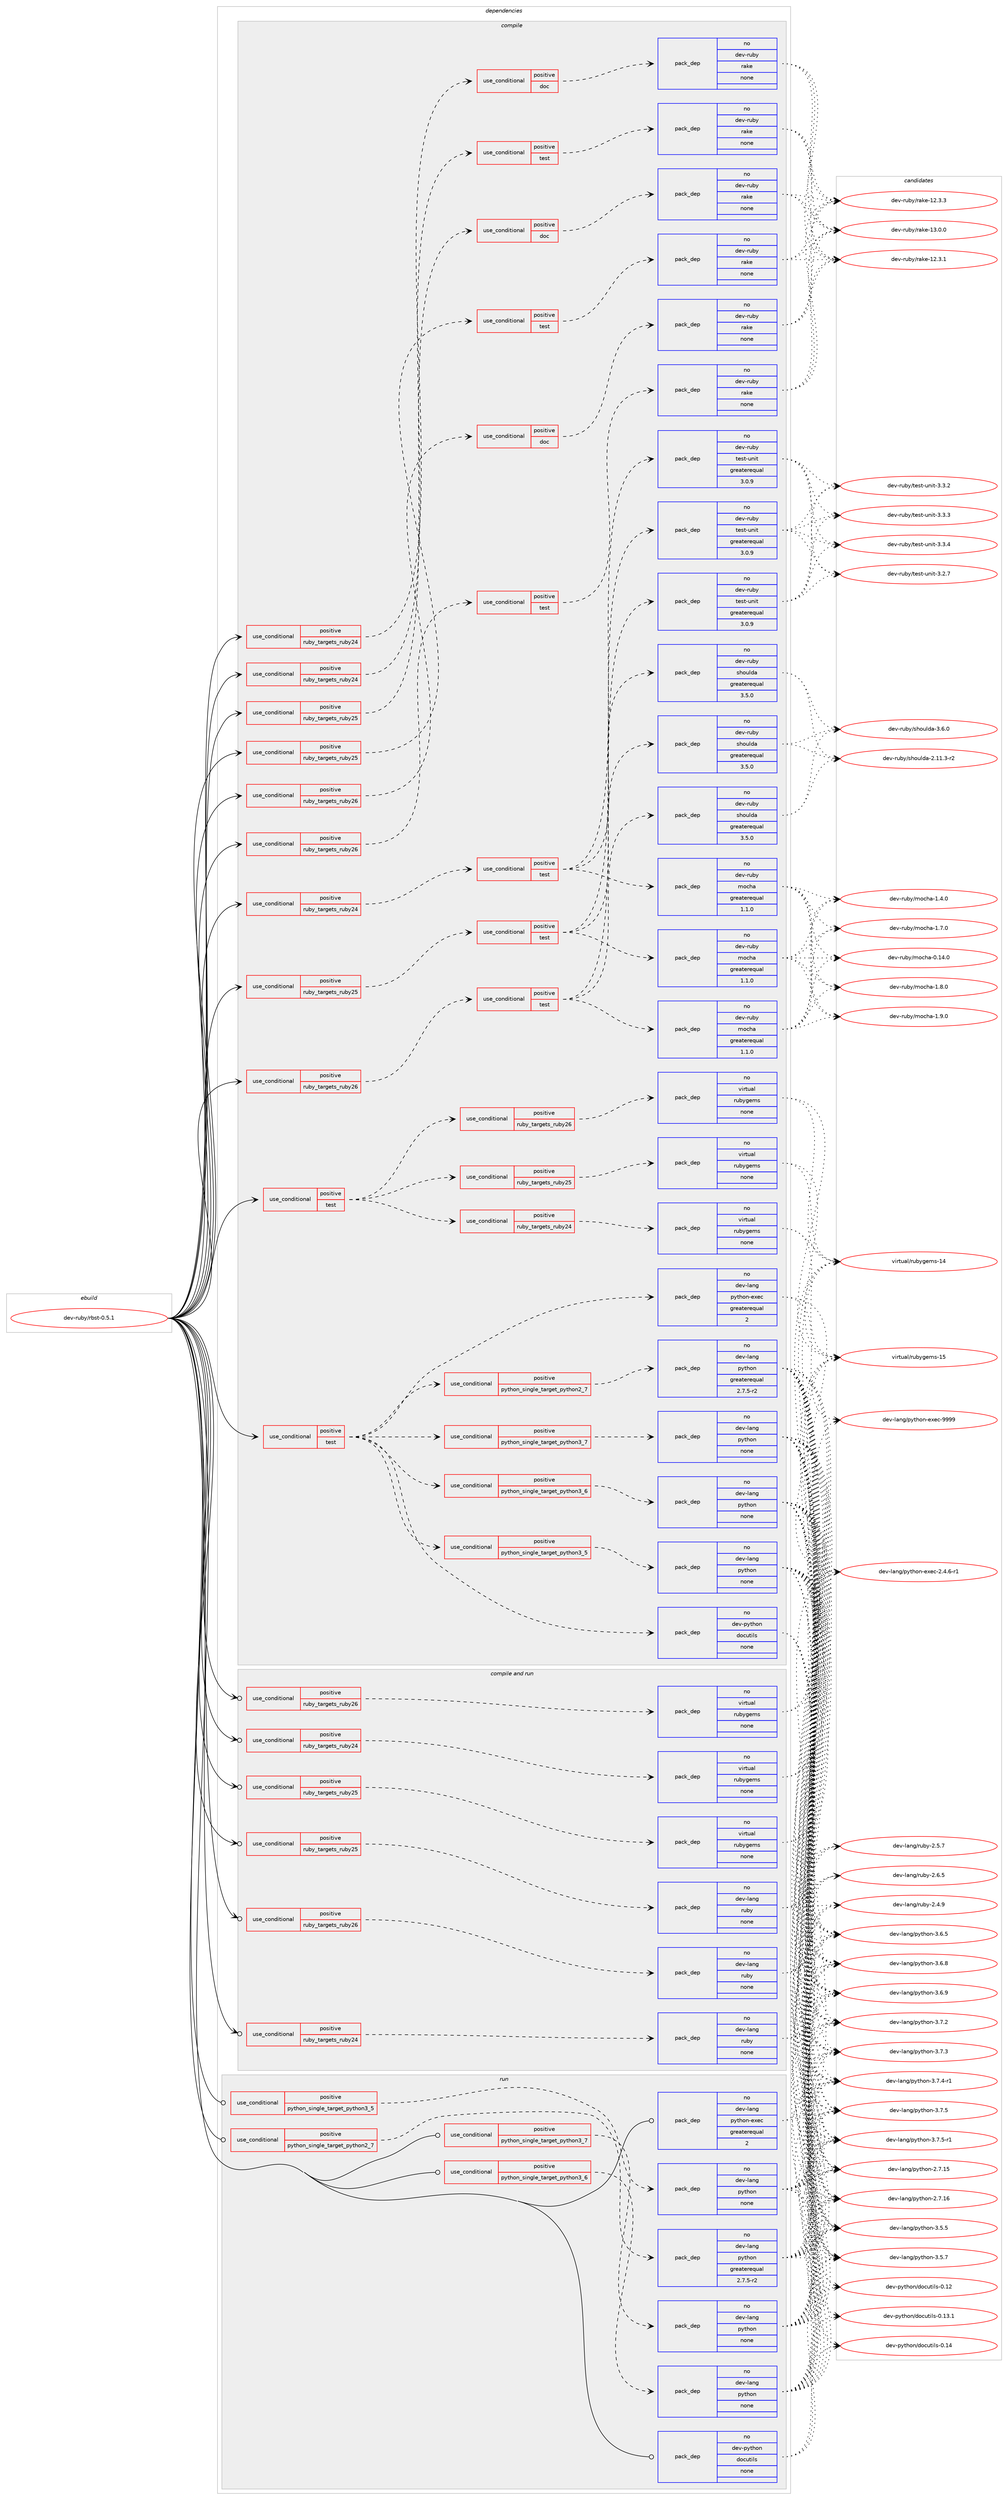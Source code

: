 digraph prolog {

# *************
# Graph options
# *************

newrank=true;
concentrate=true;
compound=true;
graph [rankdir=LR,fontname=Helvetica,fontsize=10,ranksep=1.5];#, ranksep=2.5, nodesep=0.2];
edge  [arrowhead=vee];
node  [fontname=Helvetica,fontsize=10];

# **********
# The ebuild
# **********

subgraph cluster_leftcol {
color=gray;
rank=same;
label=<<i>ebuild</i>>;
id [label="dev-ruby/rbst-0.5.1", color=red, width=4, href="../dev-ruby/rbst-0.5.1.svg"];
}

# ****************
# The dependencies
# ****************

subgraph cluster_midcol {
color=gray;
label=<<i>dependencies</i>>;
subgraph cluster_compile {
fillcolor="#eeeeee";
style=filled;
label=<<i>compile</i>>;
subgraph cond172301 {
dependency704478 [label=<<TABLE BORDER="0" CELLBORDER="1" CELLSPACING="0" CELLPADDING="4"><TR><TD ROWSPAN="3" CELLPADDING="10">use_conditional</TD></TR><TR><TD>positive</TD></TR><TR><TD>ruby_targets_ruby24</TD></TR></TABLE>>, shape=none, color=red];
subgraph cond172302 {
dependency704479 [label=<<TABLE BORDER="0" CELLBORDER="1" CELLSPACING="0" CELLPADDING="4"><TR><TD ROWSPAN="3" CELLPADDING="10">use_conditional</TD></TR><TR><TD>positive</TD></TR><TR><TD>doc</TD></TR></TABLE>>, shape=none, color=red];
subgraph pack520147 {
dependency704480 [label=<<TABLE BORDER="0" CELLBORDER="1" CELLSPACING="0" CELLPADDING="4" WIDTH="220"><TR><TD ROWSPAN="6" CELLPADDING="30">pack_dep</TD></TR><TR><TD WIDTH="110">no</TD></TR><TR><TD>dev-ruby</TD></TR><TR><TD>rake</TD></TR><TR><TD>none</TD></TR><TR><TD></TD></TR></TABLE>>, shape=none, color=blue];
}
dependency704479:e -> dependency704480:w [weight=20,style="dashed",arrowhead="vee"];
}
dependency704478:e -> dependency704479:w [weight=20,style="dashed",arrowhead="vee"];
}
id:e -> dependency704478:w [weight=20,style="solid",arrowhead="vee"];
subgraph cond172303 {
dependency704481 [label=<<TABLE BORDER="0" CELLBORDER="1" CELLSPACING="0" CELLPADDING="4"><TR><TD ROWSPAN="3" CELLPADDING="10">use_conditional</TD></TR><TR><TD>positive</TD></TR><TR><TD>ruby_targets_ruby24</TD></TR></TABLE>>, shape=none, color=red];
subgraph cond172304 {
dependency704482 [label=<<TABLE BORDER="0" CELLBORDER="1" CELLSPACING="0" CELLPADDING="4"><TR><TD ROWSPAN="3" CELLPADDING="10">use_conditional</TD></TR><TR><TD>positive</TD></TR><TR><TD>test</TD></TR></TABLE>>, shape=none, color=red];
subgraph pack520148 {
dependency704483 [label=<<TABLE BORDER="0" CELLBORDER="1" CELLSPACING="0" CELLPADDING="4" WIDTH="220"><TR><TD ROWSPAN="6" CELLPADDING="30">pack_dep</TD></TR><TR><TD WIDTH="110">no</TD></TR><TR><TD>dev-ruby</TD></TR><TR><TD>mocha</TD></TR><TR><TD>greaterequal</TD></TR><TR><TD>1.1.0</TD></TR></TABLE>>, shape=none, color=blue];
}
dependency704482:e -> dependency704483:w [weight=20,style="dashed",arrowhead="vee"];
subgraph pack520149 {
dependency704484 [label=<<TABLE BORDER="0" CELLBORDER="1" CELLSPACING="0" CELLPADDING="4" WIDTH="220"><TR><TD ROWSPAN="6" CELLPADDING="30">pack_dep</TD></TR><TR><TD WIDTH="110">no</TD></TR><TR><TD>dev-ruby</TD></TR><TR><TD>shoulda</TD></TR><TR><TD>greaterequal</TD></TR><TR><TD>3.5.0</TD></TR></TABLE>>, shape=none, color=blue];
}
dependency704482:e -> dependency704484:w [weight=20,style="dashed",arrowhead="vee"];
subgraph pack520150 {
dependency704485 [label=<<TABLE BORDER="0" CELLBORDER="1" CELLSPACING="0" CELLPADDING="4" WIDTH="220"><TR><TD ROWSPAN="6" CELLPADDING="30">pack_dep</TD></TR><TR><TD WIDTH="110">no</TD></TR><TR><TD>dev-ruby</TD></TR><TR><TD>test-unit</TD></TR><TR><TD>greaterequal</TD></TR><TR><TD>3.0.9</TD></TR></TABLE>>, shape=none, color=blue];
}
dependency704482:e -> dependency704485:w [weight=20,style="dashed",arrowhead="vee"];
}
dependency704481:e -> dependency704482:w [weight=20,style="dashed",arrowhead="vee"];
}
id:e -> dependency704481:w [weight=20,style="solid",arrowhead="vee"];
subgraph cond172305 {
dependency704486 [label=<<TABLE BORDER="0" CELLBORDER="1" CELLSPACING="0" CELLPADDING="4"><TR><TD ROWSPAN="3" CELLPADDING="10">use_conditional</TD></TR><TR><TD>positive</TD></TR><TR><TD>ruby_targets_ruby24</TD></TR></TABLE>>, shape=none, color=red];
subgraph cond172306 {
dependency704487 [label=<<TABLE BORDER="0" CELLBORDER="1" CELLSPACING="0" CELLPADDING="4"><TR><TD ROWSPAN="3" CELLPADDING="10">use_conditional</TD></TR><TR><TD>positive</TD></TR><TR><TD>test</TD></TR></TABLE>>, shape=none, color=red];
subgraph pack520151 {
dependency704488 [label=<<TABLE BORDER="0" CELLBORDER="1" CELLSPACING="0" CELLPADDING="4" WIDTH="220"><TR><TD ROWSPAN="6" CELLPADDING="30">pack_dep</TD></TR><TR><TD WIDTH="110">no</TD></TR><TR><TD>dev-ruby</TD></TR><TR><TD>rake</TD></TR><TR><TD>none</TD></TR><TR><TD></TD></TR></TABLE>>, shape=none, color=blue];
}
dependency704487:e -> dependency704488:w [weight=20,style="dashed",arrowhead="vee"];
}
dependency704486:e -> dependency704487:w [weight=20,style="dashed",arrowhead="vee"];
}
id:e -> dependency704486:w [weight=20,style="solid",arrowhead="vee"];
subgraph cond172307 {
dependency704489 [label=<<TABLE BORDER="0" CELLBORDER="1" CELLSPACING="0" CELLPADDING="4"><TR><TD ROWSPAN="3" CELLPADDING="10">use_conditional</TD></TR><TR><TD>positive</TD></TR><TR><TD>ruby_targets_ruby25</TD></TR></TABLE>>, shape=none, color=red];
subgraph cond172308 {
dependency704490 [label=<<TABLE BORDER="0" CELLBORDER="1" CELLSPACING="0" CELLPADDING="4"><TR><TD ROWSPAN="3" CELLPADDING="10">use_conditional</TD></TR><TR><TD>positive</TD></TR><TR><TD>doc</TD></TR></TABLE>>, shape=none, color=red];
subgraph pack520152 {
dependency704491 [label=<<TABLE BORDER="0" CELLBORDER="1" CELLSPACING="0" CELLPADDING="4" WIDTH="220"><TR><TD ROWSPAN="6" CELLPADDING="30">pack_dep</TD></TR><TR><TD WIDTH="110">no</TD></TR><TR><TD>dev-ruby</TD></TR><TR><TD>rake</TD></TR><TR><TD>none</TD></TR><TR><TD></TD></TR></TABLE>>, shape=none, color=blue];
}
dependency704490:e -> dependency704491:w [weight=20,style="dashed",arrowhead="vee"];
}
dependency704489:e -> dependency704490:w [weight=20,style="dashed",arrowhead="vee"];
}
id:e -> dependency704489:w [weight=20,style="solid",arrowhead="vee"];
subgraph cond172309 {
dependency704492 [label=<<TABLE BORDER="0" CELLBORDER="1" CELLSPACING="0" CELLPADDING="4"><TR><TD ROWSPAN="3" CELLPADDING="10">use_conditional</TD></TR><TR><TD>positive</TD></TR><TR><TD>ruby_targets_ruby25</TD></TR></TABLE>>, shape=none, color=red];
subgraph cond172310 {
dependency704493 [label=<<TABLE BORDER="0" CELLBORDER="1" CELLSPACING="0" CELLPADDING="4"><TR><TD ROWSPAN="3" CELLPADDING="10">use_conditional</TD></TR><TR><TD>positive</TD></TR><TR><TD>test</TD></TR></TABLE>>, shape=none, color=red];
subgraph pack520153 {
dependency704494 [label=<<TABLE BORDER="0" CELLBORDER="1" CELLSPACING="0" CELLPADDING="4" WIDTH="220"><TR><TD ROWSPAN="6" CELLPADDING="30">pack_dep</TD></TR><TR><TD WIDTH="110">no</TD></TR><TR><TD>dev-ruby</TD></TR><TR><TD>mocha</TD></TR><TR><TD>greaterequal</TD></TR><TR><TD>1.1.0</TD></TR></TABLE>>, shape=none, color=blue];
}
dependency704493:e -> dependency704494:w [weight=20,style="dashed",arrowhead="vee"];
subgraph pack520154 {
dependency704495 [label=<<TABLE BORDER="0" CELLBORDER="1" CELLSPACING="0" CELLPADDING="4" WIDTH="220"><TR><TD ROWSPAN="6" CELLPADDING="30">pack_dep</TD></TR><TR><TD WIDTH="110">no</TD></TR><TR><TD>dev-ruby</TD></TR><TR><TD>shoulda</TD></TR><TR><TD>greaterequal</TD></TR><TR><TD>3.5.0</TD></TR></TABLE>>, shape=none, color=blue];
}
dependency704493:e -> dependency704495:w [weight=20,style="dashed",arrowhead="vee"];
subgraph pack520155 {
dependency704496 [label=<<TABLE BORDER="0" CELLBORDER="1" CELLSPACING="0" CELLPADDING="4" WIDTH="220"><TR><TD ROWSPAN="6" CELLPADDING="30">pack_dep</TD></TR><TR><TD WIDTH="110">no</TD></TR><TR><TD>dev-ruby</TD></TR><TR><TD>test-unit</TD></TR><TR><TD>greaterequal</TD></TR><TR><TD>3.0.9</TD></TR></TABLE>>, shape=none, color=blue];
}
dependency704493:e -> dependency704496:w [weight=20,style="dashed",arrowhead="vee"];
}
dependency704492:e -> dependency704493:w [weight=20,style="dashed",arrowhead="vee"];
}
id:e -> dependency704492:w [weight=20,style="solid",arrowhead="vee"];
subgraph cond172311 {
dependency704497 [label=<<TABLE BORDER="0" CELLBORDER="1" CELLSPACING="0" CELLPADDING="4"><TR><TD ROWSPAN="3" CELLPADDING="10">use_conditional</TD></TR><TR><TD>positive</TD></TR><TR><TD>ruby_targets_ruby25</TD></TR></TABLE>>, shape=none, color=red];
subgraph cond172312 {
dependency704498 [label=<<TABLE BORDER="0" CELLBORDER="1" CELLSPACING="0" CELLPADDING="4"><TR><TD ROWSPAN="3" CELLPADDING="10">use_conditional</TD></TR><TR><TD>positive</TD></TR><TR><TD>test</TD></TR></TABLE>>, shape=none, color=red];
subgraph pack520156 {
dependency704499 [label=<<TABLE BORDER="0" CELLBORDER="1" CELLSPACING="0" CELLPADDING="4" WIDTH="220"><TR><TD ROWSPAN="6" CELLPADDING="30">pack_dep</TD></TR><TR><TD WIDTH="110">no</TD></TR><TR><TD>dev-ruby</TD></TR><TR><TD>rake</TD></TR><TR><TD>none</TD></TR><TR><TD></TD></TR></TABLE>>, shape=none, color=blue];
}
dependency704498:e -> dependency704499:w [weight=20,style="dashed",arrowhead="vee"];
}
dependency704497:e -> dependency704498:w [weight=20,style="dashed",arrowhead="vee"];
}
id:e -> dependency704497:w [weight=20,style="solid",arrowhead="vee"];
subgraph cond172313 {
dependency704500 [label=<<TABLE BORDER="0" CELLBORDER="1" CELLSPACING="0" CELLPADDING="4"><TR><TD ROWSPAN="3" CELLPADDING="10">use_conditional</TD></TR><TR><TD>positive</TD></TR><TR><TD>ruby_targets_ruby26</TD></TR></TABLE>>, shape=none, color=red];
subgraph cond172314 {
dependency704501 [label=<<TABLE BORDER="0" CELLBORDER="1" CELLSPACING="0" CELLPADDING="4"><TR><TD ROWSPAN="3" CELLPADDING="10">use_conditional</TD></TR><TR><TD>positive</TD></TR><TR><TD>doc</TD></TR></TABLE>>, shape=none, color=red];
subgraph pack520157 {
dependency704502 [label=<<TABLE BORDER="0" CELLBORDER="1" CELLSPACING="0" CELLPADDING="4" WIDTH="220"><TR><TD ROWSPAN="6" CELLPADDING="30">pack_dep</TD></TR><TR><TD WIDTH="110">no</TD></TR><TR><TD>dev-ruby</TD></TR><TR><TD>rake</TD></TR><TR><TD>none</TD></TR><TR><TD></TD></TR></TABLE>>, shape=none, color=blue];
}
dependency704501:e -> dependency704502:w [weight=20,style="dashed",arrowhead="vee"];
}
dependency704500:e -> dependency704501:w [weight=20,style="dashed",arrowhead="vee"];
}
id:e -> dependency704500:w [weight=20,style="solid",arrowhead="vee"];
subgraph cond172315 {
dependency704503 [label=<<TABLE BORDER="0" CELLBORDER="1" CELLSPACING="0" CELLPADDING="4"><TR><TD ROWSPAN="3" CELLPADDING="10">use_conditional</TD></TR><TR><TD>positive</TD></TR><TR><TD>ruby_targets_ruby26</TD></TR></TABLE>>, shape=none, color=red];
subgraph cond172316 {
dependency704504 [label=<<TABLE BORDER="0" CELLBORDER="1" CELLSPACING="0" CELLPADDING="4"><TR><TD ROWSPAN="3" CELLPADDING="10">use_conditional</TD></TR><TR><TD>positive</TD></TR><TR><TD>test</TD></TR></TABLE>>, shape=none, color=red];
subgraph pack520158 {
dependency704505 [label=<<TABLE BORDER="0" CELLBORDER="1" CELLSPACING="0" CELLPADDING="4" WIDTH="220"><TR><TD ROWSPAN="6" CELLPADDING="30">pack_dep</TD></TR><TR><TD WIDTH="110">no</TD></TR><TR><TD>dev-ruby</TD></TR><TR><TD>mocha</TD></TR><TR><TD>greaterequal</TD></TR><TR><TD>1.1.0</TD></TR></TABLE>>, shape=none, color=blue];
}
dependency704504:e -> dependency704505:w [weight=20,style="dashed",arrowhead="vee"];
subgraph pack520159 {
dependency704506 [label=<<TABLE BORDER="0" CELLBORDER="1" CELLSPACING="0" CELLPADDING="4" WIDTH="220"><TR><TD ROWSPAN="6" CELLPADDING="30">pack_dep</TD></TR><TR><TD WIDTH="110">no</TD></TR><TR><TD>dev-ruby</TD></TR><TR><TD>shoulda</TD></TR><TR><TD>greaterequal</TD></TR><TR><TD>3.5.0</TD></TR></TABLE>>, shape=none, color=blue];
}
dependency704504:e -> dependency704506:w [weight=20,style="dashed",arrowhead="vee"];
subgraph pack520160 {
dependency704507 [label=<<TABLE BORDER="0" CELLBORDER="1" CELLSPACING="0" CELLPADDING="4" WIDTH="220"><TR><TD ROWSPAN="6" CELLPADDING="30">pack_dep</TD></TR><TR><TD WIDTH="110">no</TD></TR><TR><TD>dev-ruby</TD></TR><TR><TD>test-unit</TD></TR><TR><TD>greaterequal</TD></TR><TR><TD>3.0.9</TD></TR></TABLE>>, shape=none, color=blue];
}
dependency704504:e -> dependency704507:w [weight=20,style="dashed",arrowhead="vee"];
}
dependency704503:e -> dependency704504:w [weight=20,style="dashed",arrowhead="vee"];
}
id:e -> dependency704503:w [weight=20,style="solid",arrowhead="vee"];
subgraph cond172317 {
dependency704508 [label=<<TABLE BORDER="0" CELLBORDER="1" CELLSPACING="0" CELLPADDING="4"><TR><TD ROWSPAN="3" CELLPADDING="10">use_conditional</TD></TR><TR><TD>positive</TD></TR><TR><TD>ruby_targets_ruby26</TD></TR></TABLE>>, shape=none, color=red];
subgraph cond172318 {
dependency704509 [label=<<TABLE BORDER="0" CELLBORDER="1" CELLSPACING="0" CELLPADDING="4"><TR><TD ROWSPAN="3" CELLPADDING="10">use_conditional</TD></TR><TR><TD>positive</TD></TR><TR><TD>test</TD></TR></TABLE>>, shape=none, color=red];
subgraph pack520161 {
dependency704510 [label=<<TABLE BORDER="0" CELLBORDER="1" CELLSPACING="0" CELLPADDING="4" WIDTH="220"><TR><TD ROWSPAN="6" CELLPADDING="30">pack_dep</TD></TR><TR><TD WIDTH="110">no</TD></TR><TR><TD>dev-ruby</TD></TR><TR><TD>rake</TD></TR><TR><TD>none</TD></TR><TR><TD></TD></TR></TABLE>>, shape=none, color=blue];
}
dependency704509:e -> dependency704510:w [weight=20,style="dashed",arrowhead="vee"];
}
dependency704508:e -> dependency704509:w [weight=20,style="dashed",arrowhead="vee"];
}
id:e -> dependency704508:w [weight=20,style="solid",arrowhead="vee"];
subgraph cond172319 {
dependency704511 [label=<<TABLE BORDER="0" CELLBORDER="1" CELLSPACING="0" CELLPADDING="4"><TR><TD ROWSPAN="3" CELLPADDING="10">use_conditional</TD></TR><TR><TD>positive</TD></TR><TR><TD>test</TD></TR></TABLE>>, shape=none, color=red];
subgraph cond172320 {
dependency704512 [label=<<TABLE BORDER="0" CELLBORDER="1" CELLSPACING="0" CELLPADDING="4"><TR><TD ROWSPAN="3" CELLPADDING="10">use_conditional</TD></TR><TR><TD>positive</TD></TR><TR><TD>ruby_targets_ruby24</TD></TR></TABLE>>, shape=none, color=red];
subgraph pack520162 {
dependency704513 [label=<<TABLE BORDER="0" CELLBORDER="1" CELLSPACING="0" CELLPADDING="4" WIDTH="220"><TR><TD ROWSPAN="6" CELLPADDING="30">pack_dep</TD></TR><TR><TD WIDTH="110">no</TD></TR><TR><TD>virtual</TD></TR><TR><TD>rubygems</TD></TR><TR><TD>none</TD></TR><TR><TD></TD></TR></TABLE>>, shape=none, color=blue];
}
dependency704512:e -> dependency704513:w [weight=20,style="dashed",arrowhead="vee"];
}
dependency704511:e -> dependency704512:w [weight=20,style="dashed",arrowhead="vee"];
subgraph cond172321 {
dependency704514 [label=<<TABLE BORDER="0" CELLBORDER="1" CELLSPACING="0" CELLPADDING="4"><TR><TD ROWSPAN="3" CELLPADDING="10">use_conditional</TD></TR><TR><TD>positive</TD></TR><TR><TD>ruby_targets_ruby25</TD></TR></TABLE>>, shape=none, color=red];
subgraph pack520163 {
dependency704515 [label=<<TABLE BORDER="0" CELLBORDER="1" CELLSPACING="0" CELLPADDING="4" WIDTH="220"><TR><TD ROWSPAN="6" CELLPADDING="30">pack_dep</TD></TR><TR><TD WIDTH="110">no</TD></TR><TR><TD>virtual</TD></TR><TR><TD>rubygems</TD></TR><TR><TD>none</TD></TR><TR><TD></TD></TR></TABLE>>, shape=none, color=blue];
}
dependency704514:e -> dependency704515:w [weight=20,style="dashed",arrowhead="vee"];
}
dependency704511:e -> dependency704514:w [weight=20,style="dashed",arrowhead="vee"];
subgraph cond172322 {
dependency704516 [label=<<TABLE BORDER="0" CELLBORDER="1" CELLSPACING="0" CELLPADDING="4"><TR><TD ROWSPAN="3" CELLPADDING="10">use_conditional</TD></TR><TR><TD>positive</TD></TR><TR><TD>ruby_targets_ruby26</TD></TR></TABLE>>, shape=none, color=red];
subgraph pack520164 {
dependency704517 [label=<<TABLE BORDER="0" CELLBORDER="1" CELLSPACING="0" CELLPADDING="4" WIDTH="220"><TR><TD ROWSPAN="6" CELLPADDING="30">pack_dep</TD></TR><TR><TD WIDTH="110">no</TD></TR><TR><TD>virtual</TD></TR><TR><TD>rubygems</TD></TR><TR><TD>none</TD></TR><TR><TD></TD></TR></TABLE>>, shape=none, color=blue];
}
dependency704516:e -> dependency704517:w [weight=20,style="dashed",arrowhead="vee"];
}
dependency704511:e -> dependency704516:w [weight=20,style="dashed",arrowhead="vee"];
}
id:e -> dependency704511:w [weight=20,style="solid",arrowhead="vee"];
subgraph cond172323 {
dependency704518 [label=<<TABLE BORDER="0" CELLBORDER="1" CELLSPACING="0" CELLPADDING="4"><TR><TD ROWSPAN="3" CELLPADDING="10">use_conditional</TD></TR><TR><TD>positive</TD></TR><TR><TD>test</TD></TR></TABLE>>, shape=none, color=red];
subgraph pack520165 {
dependency704519 [label=<<TABLE BORDER="0" CELLBORDER="1" CELLSPACING="0" CELLPADDING="4" WIDTH="220"><TR><TD ROWSPAN="6" CELLPADDING="30">pack_dep</TD></TR><TR><TD WIDTH="110">no</TD></TR><TR><TD>dev-python</TD></TR><TR><TD>docutils</TD></TR><TR><TD>none</TD></TR><TR><TD></TD></TR></TABLE>>, shape=none, color=blue];
}
dependency704518:e -> dependency704519:w [weight=20,style="dashed",arrowhead="vee"];
subgraph cond172324 {
dependency704520 [label=<<TABLE BORDER="0" CELLBORDER="1" CELLSPACING="0" CELLPADDING="4"><TR><TD ROWSPAN="3" CELLPADDING="10">use_conditional</TD></TR><TR><TD>positive</TD></TR><TR><TD>python_single_target_python2_7</TD></TR></TABLE>>, shape=none, color=red];
subgraph pack520166 {
dependency704521 [label=<<TABLE BORDER="0" CELLBORDER="1" CELLSPACING="0" CELLPADDING="4" WIDTH="220"><TR><TD ROWSPAN="6" CELLPADDING="30">pack_dep</TD></TR><TR><TD WIDTH="110">no</TD></TR><TR><TD>dev-lang</TD></TR><TR><TD>python</TD></TR><TR><TD>greaterequal</TD></TR><TR><TD>2.7.5-r2</TD></TR></TABLE>>, shape=none, color=blue];
}
dependency704520:e -> dependency704521:w [weight=20,style="dashed",arrowhead="vee"];
}
dependency704518:e -> dependency704520:w [weight=20,style="dashed",arrowhead="vee"];
subgraph cond172325 {
dependency704522 [label=<<TABLE BORDER="0" CELLBORDER="1" CELLSPACING="0" CELLPADDING="4"><TR><TD ROWSPAN="3" CELLPADDING="10">use_conditional</TD></TR><TR><TD>positive</TD></TR><TR><TD>python_single_target_python3_5</TD></TR></TABLE>>, shape=none, color=red];
subgraph pack520167 {
dependency704523 [label=<<TABLE BORDER="0" CELLBORDER="1" CELLSPACING="0" CELLPADDING="4" WIDTH="220"><TR><TD ROWSPAN="6" CELLPADDING="30">pack_dep</TD></TR><TR><TD WIDTH="110">no</TD></TR><TR><TD>dev-lang</TD></TR><TR><TD>python</TD></TR><TR><TD>none</TD></TR><TR><TD></TD></TR></TABLE>>, shape=none, color=blue];
}
dependency704522:e -> dependency704523:w [weight=20,style="dashed",arrowhead="vee"];
}
dependency704518:e -> dependency704522:w [weight=20,style="dashed",arrowhead="vee"];
subgraph cond172326 {
dependency704524 [label=<<TABLE BORDER="0" CELLBORDER="1" CELLSPACING="0" CELLPADDING="4"><TR><TD ROWSPAN="3" CELLPADDING="10">use_conditional</TD></TR><TR><TD>positive</TD></TR><TR><TD>python_single_target_python3_6</TD></TR></TABLE>>, shape=none, color=red];
subgraph pack520168 {
dependency704525 [label=<<TABLE BORDER="0" CELLBORDER="1" CELLSPACING="0" CELLPADDING="4" WIDTH="220"><TR><TD ROWSPAN="6" CELLPADDING="30">pack_dep</TD></TR><TR><TD WIDTH="110">no</TD></TR><TR><TD>dev-lang</TD></TR><TR><TD>python</TD></TR><TR><TD>none</TD></TR><TR><TD></TD></TR></TABLE>>, shape=none, color=blue];
}
dependency704524:e -> dependency704525:w [weight=20,style="dashed",arrowhead="vee"];
}
dependency704518:e -> dependency704524:w [weight=20,style="dashed",arrowhead="vee"];
subgraph cond172327 {
dependency704526 [label=<<TABLE BORDER="0" CELLBORDER="1" CELLSPACING="0" CELLPADDING="4"><TR><TD ROWSPAN="3" CELLPADDING="10">use_conditional</TD></TR><TR><TD>positive</TD></TR><TR><TD>python_single_target_python3_7</TD></TR></TABLE>>, shape=none, color=red];
subgraph pack520169 {
dependency704527 [label=<<TABLE BORDER="0" CELLBORDER="1" CELLSPACING="0" CELLPADDING="4" WIDTH="220"><TR><TD ROWSPAN="6" CELLPADDING="30">pack_dep</TD></TR><TR><TD WIDTH="110">no</TD></TR><TR><TD>dev-lang</TD></TR><TR><TD>python</TD></TR><TR><TD>none</TD></TR><TR><TD></TD></TR></TABLE>>, shape=none, color=blue];
}
dependency704526:e -> dependency704527:w [weight=20,style="dashed",arrowhead="vee"];
}
dependency704518:e -> dependency704526:w [weight=20,style="dashed",arrowhead="vee"];
subgraph pack520170 {
dependency704528 [label=<<TABLE BORDER="0" CELLBORDER="1" CELLSPACING="0" CELLPADDING="4" WIDTH="220"><TR><TD ROWSPAN="6" CELLPADDING="30">pack_dep</TD></TR><TR><TD WIDTH="110">no</TD></TR><TR><TD>dev-lang</TD></TR><TR><TD>python-exec</TD></TR><TR><TD>greaterequal</TD></TR><TR><TD>2</TD></TR></TABLE>>, shape=none, color=blue];
}
dependency704518:e -> dependency704528:w [weight=20,style="dashed",arrowhead="vee"];
}
id:e -> dependency704518:w [weight=20,style="solid",arrowhead="vee"];
}
subgraph cluster_compileandrun {
fillcolor="#eeeeee";
style=filled;
label=<<i>compile and run</i>>;
subgraph cond172328 {
dependency704529 [label=<<TABLE BORDER="0" CELLBORDER="1" CELLSPACING="0" CELLPADDING="4"><TR><TD ROWSPAN="3" CELLPADDING="10">use_conditional</TD></TR><TR><TD>positive</TD></TR><TR><TD>ruby_targets_ruby24</TD></TR></TABLE>>, shape=none, color=red];
subgraph pack520171 {
dependency704530 [label=<<TABLE BORDER="0" CELLBORDER="1" CELLSPACING="0" CELLPADDING="4" WIDTH="220"><TR><TD ROWSPAN="6" CELLPADDING="30">pack_dep</TD></TR><TR><TD WIDTH="110">no</TD></TR><TR><TD>dev-lang</TD></TR><TR><TD>ruby</TD></TR><TR><TD>none</TD></TR><TR><TD></TD></TR></TABLE>>, shape=none, color=blue];
}
dependency704529:e -> dependency704530:w [weight=20,style="dashed",arrowhead="vee"];
}
id:e -> dependency704529:w [weight=20,style="solid",arrowhead="odotvee"];
subgraph cond172329 {
dependency704531 [label=<<TABLE BORDER="0" CELLBORDER="1" CELLSPACING="0" CELLPADDING="4"><TR><TD ROWSPAN="3" CELLPADDING="10">use_conditional</TD></TR><TR><TD>positive</TD></TR><TR><TD>ruby_targets_ruby24</TD></TR></TABLE>>, shape=none, color=red];
subgraph pack520172 {
dependency704532 [label=<<TABLE BORDER="0" CELLBORDER="1" CELLSPACING="0" CELLPADDING="4" WIDTH="220"><TR><TD ROWSPAN="6" CELLPADDING="30">pack_dep</TD></TR><TR><TD WIDTH="110">no</TD></TR><TR><TD>virtual</TD></TR><TR><TD>rubygems</TD></TR><TR><TD>none</TD></TR><TR><TD></TD></TR></TABLE>>, shape=none, color=blue];
}
dependency704531:e -> dependency704532:w [weight=20,style="dashed",arrowhead="vee"];
}
id:e -> dependency704531:w [weight=20,style="solid",arrowhead="odotvee"];
subgraph cond172330 {
dependency704533 [label=<<TABLE BORDER="0" CELLBORDER="1" CELLSPACING="0" CELLPADDING="4"><TR><TD ROWSPAN="3" CELLPADDING="10">use_conditional</TD></TR><TR><TD>positive</TD></TR><TR><TD>ruby_targets_ruby25</TD></TR></TABLE>>, shape=none, color=red];
subgraph pack520173 {
dependency704534 [label=<<TABLE BORDER="0" CELLBORDER="1" CELLSPACING="0" CELLPADDING="4" WIDTH="220"><TR><TD ROWSPAN="6" CELLPADDING="30">pack_dep</TD></TR><TR><TD WIDTH="110">no</TD></TR><TR><TD>dev-lang</TD></TR><TR><TD>ruby</TD></TR><TR><TD>none</TD></TR><TR><TD></TD></TR></TABLE>>, shape=none, color=blue];
}
dependency704533:e -> dependency704534:w [weight=20,style="dashed",arrowhead="vee"];
}
id:e -> dependency704533:w [weight=20,style="solid",arrowhead="odotvee"];
subgraph cond172331 {
dependency704535 [label=<<TABLE BORDER="0" CELLBORDER="1" CELLSPACING="0" CELLPADDING="4"><TR><TD ROWSPAN="3" CELLPADDING="10">use_conditional</TD></TR><TR><TD>positive</TD></TR><TR><TD>ruby_targets_ruby25</TD></TR></TABLE>>, shape=none, color=red];
subgraph pack520174 {
dependency704536 [label=<<TABLE BORDER="0" CELLBORDER="1" CELLSPACING="0" CELLPADDING="4" WIDTH="220"><TR><TD ROWSPAN="6" CELLPADDING="30">pack_dep</TD></TR><TR><TD WIDTH="110">no</TD></TR><TR><TD>virtual</TD></TR><TR><TD>rubygems</TD></TR><TR><TD>none</TD></TR><TR><TD></TD></TR></TABLE>>, shape=none, color=blue];
}
dependency704535:e -> dependency704536:w [weight=20,style="dashed",arrowhead="vee"];
}
id:e -> dependency704535:w [weight=20,style="solid",arrowhead="odotvee"];
subgraph cond172332 {
dependency704537 [label=<<TABLE BORDER="0" CELLBORDER="1" CELLSPACING="0" CELLPADDING="4"><TR><TD ROWSPAN="3" CELLPADDING="10">use_conditional</TD></TR><TR><TD>positive</TD></TR><TR><TD>ruby_targets_ruby26</TD></TR></TABLE>>, shape=none, color=red];
subgraph pack520175 {
dependency704538 [label=<<TABLE BORDER="0" CELLBORDER="1" CELLSPACING="0" CELLPADDING="4" WIDTH="220"><TR><TD ROWSPAN="6" CELLPADDING="30">pack_dep</TD></TR><TR><TD WIDTH="110">no</TD></TR><TR><TD>dev-lang</TD></TR><TR><TD>ruby</TD></TR><TR><TD>none</TD></TR><TR><TD></TD></TR></TABLE>>, shape=none, color=blue];
}
dependency704537:e -> dependency704538:w [weight=20,style="dashed",arrowhead="vee"];
}
id:e -> dependency704537:w [weight=20,style="solid",arrowhead="odotvee"];
subgraph cond172333 {
dependency704539 [label=<<TABLE BORDER="0" CELLBORDER="1" CELLSPACING="0" CELLPADDING="4"><TR><TD ROWSPAN="3" CELLPADDING="10">use_conditional</TD></TR><TR><TD>positive</TD></TR><TR><TD>ruby_targets_ruby26</TD></TR></TABLE>>, shape=none, color=red];
subgraph pack520176 {
dependency704540 [label=<<TABLE BORDER="0" CELLBORDER="1" CELLSPACING="0" CELLPADDING="4" WIDTH="220"><TR><TD ROWSPAN="6" CELLPADDING="30">pack_dep</TD></TR><TR><TD WIDTH="110">no</TD></TR><TR><TD>virtual</TD></TR><TR><TD>rubygems</TD></TR><TR><TD>none</TD></TR><TR><TD></TD></TR></TABLE>>, shape=none, color=blue];
}
dependency704539:e -> dependency704540:w [weight=20,style="dashed",arrowhead="vee"];
}
id:e -> dependency704539:w [weight=20,style="solid",arrowhead="odotvee"];
}
subgraph cluster_run {
fillcolor="#eeeeee";
style=filled;
label=<<i>run</i>>;
subgraph cond172334 {
dependency704541 [label=<<TABLE BORDER="0" CELLBORDER="1" CELLSPACING="0" CELLPADDING="4"><TR><TD ROWSPAN="3" CELLPADDING="10">use_conditional</TD></TR><TR><TD>positive</TD></TR><TR><TD>python_single_target_python2_7</TD></TR></TABLE>>, shape=none, color=red];
subgraph pack520177 {
dependency704542 [label=<<TABLE BORDER="0" CELLBORDER="1" CELLSPACING="0" CELLPADDING="4" WIDTH="220"><TR><TD ROWSPAN="6" CELLPADDING="30">pack_dep</TD></TR><TR><TD WIDTH="110">no</TD></TR><TR><TD>dev-lang</TD></TR><TR><TD>python</TD></TR><TR><TD>greaterequal</TD></TR><TR><TD>2.7.5-r2</TD></TR></TABLE>>, shape=none, color=blue];
}
dependency704541:e -> dependency704542:w [weight=20,style="dashed",arrowhead="vee"];
}
id:e -> dependency704541:w [weight=20,style="solid",arrowhead="odot"];
subgraph cond172335 {
dependency704543 [label=<<TABLE BORDER="0" CELLBORDER="1" CELLSPACING="0" CELLPADDING="4"><TR><TD ROWSPAN="3" CELLPADDING="10">use_conditional</TD></TR><TR><TD>positive</TD></TR><TR><TD>python_single_target_python3_5</TD></TR></TABLE>>, shape=none, color=red];
subgraph pack520178 {
dependency704544 [label=<<TABLE BORDER="0" CELLBORDER="1" CELLSPACING="0" CELLPADDING="4" WIDTH="220"><TR><TD ROWSPAN="6" CELLPADDING="30">pack_dep</TD></TR><TR><TD WIDTH="110">no</TD></TR><TR><TD>dev-lang</TD></TR><TR><TD>python</TD></TR><TR><TD>none</TD></TR><TR><TD></TD></TR></TABLE>>, shape=none, color=blue];
}
dependency704543:e -> dependency704544:w [weight=20,style="dashed",arrowhead="vee"];
}
id:e -> dependency704543:w [weight=20,style="solid",arrowhead="odot"];
subgraph cond172336 {
dependency704545 [label=<<TABLE BORDER="0" CELLBORDER="1" CELLSPACING="0" CELLPADDING="4"><TR><TD ROWSPAN="3" CELLPADDING="10">use_conditional</TD></TR><TR><TD>positive</TD></TR><TR><TD>python_single_target_python3_6</TD></TR></TABLE>>, shape=none, color=red];
subgraph pack520179 {
dependency704546 [label=<<TABLE BORDER="0" CELLBORDER="1" CELLSPACING="0" CELLPADDING="4" WIDTH="220"><TR><TD ROWSPAN="6" CELLPADDING="30">pack_dep</TD></TR><TR><TD WIDTH="110">no</TD></TR><TR><TD>dev-lang</TD></TR><TR><TD>python</TD></TR><TR><TD>none</TD></TR><TR><TD></TD></TR></TABLE>>, shape=none, color=blue];
}
dependency704545:e -> dependency704546:w [weight=20,style="dashed",arrowhead="vee"];
}
id:e -> dependency704545:w [weight=20,style="solid",arrowhead="odot"];
subgraph cond172337 {
dependency704547 [label=<<TABLE BORDER="0" CELLBORDER="1" CELLSPACING="0" CELLPADDING="4"><TR><TD ROWSPAN="3" CELLPADDING="10">use_conditional</TD></TR><TR><TD>positive</TD></TR><TR><TD>python_single_target_python3_7</TD></TR></TABLE>>, shape=none, color=red];
subgraph pack520180 {
dependency704548 [label=<<TABLE BORDER="0" CELLBORDER="1" CELLSPACING="0" CELLPADDING="4" WIDTH="220"><TR><TD ROWSPAN="6" CELLPADDING="30">pack_dep</TD></TR><TR><TD WIDTH="110">no</TD></TR><TR><TD>dev-lang</TD></TR><TR><TD>python</TD></TR><TR><TD>none</TD></TR><TR><TD></TD></TR></TABLE>>, shape=none, color=blue];
}
dependency704547:e -> dependency704548:w [weight=20,style="dashed",arrowhead="vee"];
}
id:e -> dependency704547:w [weight=20,style="solid",arrowhead="odot"];
subgraph pack520181 {
dependency704549 [label=<<TABLE BORDER="0" CELLBORDER="1" CELLSPACING="0" CELLPADDING="4" WIDTH="220"><TR><TD ROWSPAN="6" CELLPADDING="30">pack_dep</TD></TR><TR><TD WIDTH="110">no</TD></TR><TR><TD>dev-lang</TD></TR><TR><TD>python-exec</TD></TR><TR><TD>greaterequal</TD></TR><TR><TD>2</TD></TR></TABLE>>, shape=none, color=blue];
}
id:e -> dependency704549:w [weight=20,style="solid",arrowhead="odot"];
subgraph pack520182 {
dependency704550 [label=<<TABLE BORDER="0" CELLBORDER="1" CELLSPACING="0" CELLPADDING="4" WIDTH="220"><TR><TD ROWSPAN="6" CELLPADDING="30">pack_dep</TD></TR><TR><TD WIDTH="110">no</TD></TR><TR><TD>dev-python</TD></TR><TR><TD>docutils</TD></TR><TR><TD>none</TD></TR><TR><TD></TD></TR></TABLE>>, shape=none, color=blue];
}
id:e -> dependency704550:w [weight=20,style="solid",arrowhead="odot"];
}
}

# **************
# The candidates
# **************

subgraph cluster_choices {
rank=same;
color=gray;
label=<<i>candidates</i>>;

subgraph choice520147 {
color=black;
nodesep=1;
choice1001011184511411798121471149710710145495046514649 [label="dev-ruby/rake-12.3.1", color=red, width=4,href="../dev-ruby/rake-12.3.1.svg"];
choice1001011184511411798121471149710710145495046514651 [label="dev-ruby/rake-12.3.3", color=red, width=4,href="../dev-ruby/rake-12.3.3.svg"];
choice1001011184511411798121471149710710145495146484648 [label="dev-ruby/rake-13.0.0", color=red, width=4,href="../dev-ruby/rake-13.0.0.svg"];
dependency704480:e -> choice1001011184511411798121471149710710145495046514649:w [style=dotted,weight="100"];
dependency704480:e -> choice1001011184511411798121471149710710145495046514651:w [style=dotted,weight="100"];
dependency704480:e -> choice1001011184511411798121471149710710145495146484648:w [style=dotted,weight="100"];
}
subgraph choice520148 {
color=black;
nodesep=1;
choice100101118451141179812147109111991049745484649524648 [label="dev-ruby/mocha-0.14.0", color=red, width=4,href="../dev-ruby/mocha-0.14.0.svg"];
choice1001011184511411798121471091119910497454946524648 [label="dev-ruby/mocha-1.4.0", color=red, width=4,href="../dev-ruby/mocha-1.4.0.svg"];
choice1001011184511411798121471091119910497454946554648 [label="dev-ruby/mocha-1.7.0", color=red, width=4,href="../dev-ruby/mocha-1.7.0.svg"];
choice1001011184511411798121471091119910497454946564648 [label="dev-ruby/mocha-1.8.0", color=red, width=4,href="../dev-ruby/mocha-1.8.0.svg"];
choice1001011184511411798121471091119910497454946574648 [label="dev-ruby/mocha-1.9.0", color=red, width=4,href="../dev-ruby/mocha-1.9.0.svg"];
dependency704483:e -> choice100101118451141179812147109111991049745484649524648:w [style=dotted,weight="100"];
dependency704483:e -> choice1001011184511411798121471091119910497454946524648:w [style=dotted,weight="100"];
dependency704483:e -> choice1001011184511411798121471091119910497454946554648:w [style=dotted,weight="100"];
dependency704483:e -> choice1001011184511411798121471091119910497454946564648:w [style=dotted,weight="100"];
dependency704483:e -> choice1001011184511411798121471091119910497454946574648:w [style=dotted,weight="100"];
}
subgraph choice520149 {
color=black;
nodesep=1;
choice10010111845114117981214711510411111710810097455046494946514511450 [label="dev-ruby/shoulda-2.11.3-r2", color=red, width=4,href="../dev-ruby/shoulda-2.11.3-r2.svg"];
choice10010111845114117981214711510411111710810097455146544648 [label="dev-ruby/shoulda-3.6.0", color=red, width=4,href="../dev-ruby/shoulda-3.6.0.svg"];
dependency704484:e -> choice10010111845114117981214711510411111710810097455046494946514511450:w [style=dotted,weight="100"];
dependency704484:e -> choice10010111845114117981214711510411111710810097455146544648:w [style=dotted,weight="100"];
}
subgraph choice520150 {
color=black;
nodesep=1;
choice10010111845114117981214711610111511645117110105116455146504655 [label="dev-ruby/test-unit-3.2.7", color=red, width=4,href="../dev-ruby/test-unit-3.2.7.svg"];
choice10010111845114117981214711610111511645117110105116455146514650 [label="dev-ruby/test-unit-3.3.2", color=red, width=4,href="../dev-ruby/test-unit-3.3.2.svg"];
choice10010111845114117981214711610111511645117110105116455146514651 [label="dev-ruby/test-unit-3.3.3", color=red, width=4,href="../dev-ruby/test-unit-3.3.3.svg"];
choice10010111845114117981214711610111511645117110105116455146514652 [label="dev-ruby/test-unit-3.3.4", color=red, width=4,href="../dev-ruby/test-unit-3.3.4.svg"];
dependency704485:e -> choice10010111845114117981214711610111511645117110105116455146504655:w [style=dotted,weight="100"];
dependency704485:e -> choice10010111845114117981214711610111511645117110105116455146514650:w [style=dotted,weight="100"];
dependency704485:e -> choice10010111845114117981214711610111511645117110105116455146514651:w [style=dotted,weight="100"];
dependency704485:e -> choice10010111845114117981214711610111511645117110105116455146514652:w [style=dotted,weight="100"];
}
subgraph choice520151 {
color=black;
nodesep=1;
choice1001011184511411798121471149710710145495046514649 [label="dev-ruby/rake-12.3.1", color=red, width=4,href="../dev-ruby/rake-12.3.1.svg"];
choice1001011184511411798121471149710710145495046514651 [label="dev-ruby/rake-12.3.3", color=red, width=4,href="../dev-ruby/rake-12.3.3.svg"];
choice1001011184511411798121471149710710145495146484648 [label="dev-ruby/rake-13.0.0", color=red, width=4,href="../dev-ruby/rake-13.0.0.svg"];
dependency704488:e -> choice1001011184511411798121471149710710145495046514649:w [style=dotted,weight="100"];
dependency704488:e -> choice1001011184511411798121471149710710145495046514651:w [style=dotted,weight="100"];
dependency704488:e -> choice1001011184511411798121471149710710145495146484648:w [style=dotted,weight="100"];
}
subgraph choice520152 {
color=black;
nodesep=1;
choice1001011184511411798121471149710710145495046514649 [label="dev-ruby/rake-12.3.1", color=red, width=4,href="../dev-ruby/rake-12.3.1.svg"];
choice1001011184511411798121471149710710145495046514651 [label="dev-ruby/rake-12.3.3", color=red, width=4,href="../dev-ruby/rake-12.3.3.svg"];
choice1001011184511411798121471149710710145495146484648 [label="dev-ruby/rake-13.0.0", color=red, width=4,href="../dev-ruby/rake-13.0.0.svg"];
dependency704491:e -> choice1001011184511411798121471149710710145495046514649:w [style=dotted,weight="100"];
dependency704491:e -> choice1001011184511411798121471149710710145495046514651:w [style=dotted,weight="100"];
dependency704491:e -> choice1001011184511411798121471149710710145495146484648:w [style=dotted,weight="100"];
}
subgraph choice520153 {
color=black;
nodesep=1;
choice100101118451141179812147109111991049745484649524648 [label="dev-ruby/mocha-0.14.0", color=red, width=4,href="../dev-ruby/mocha-0.14.0.svg"];
choice1001011184511411798121471091119910497454946524648 [label="dev-ruby/mocha-1.4.0", color=red, width=4,href="../dev-ruby/mocha-1.4.0.svg"];
choice1001011184511411798121471091119910497454946554648 [label="dev-ruby/mocha-1.7.0", color=red, width=4,href="../dev-ruby/mocha-1.7.0.svg"];
choice1001011184511411798121471091119910497454946564648 [label="dev-ruby/mocha-1.8.0", color=red, width=4,href="../dev-ruby/mocha-1.8.0.svg"];
choice1001011184511411798121471091119910497454946574648 [label="dev-ruby/mocha-1.9.0", color=red, width=4,href="../dev-ruby/mocha-1.9.0.svg"];
dependency704494:e -> choice100101118451141179812147109111991049745484649524648:w [style=dotted,weight="100"];
dependency704494:e -> choice1001011184511411798121471091119910497454946524648:w [style=dotted,weight="100"];
dependency704494:e -> choice1001011184511411798121471091119910497454946554648:w [style=dotted,weight="100"];
dependency704494:e -> choice1001011184511411798121471091119910497454946564648:w [style=dotted,weight="100"];
dependency704494:e -> choice1001011184511411798121471091119910497454946574648:w [style=dotted,weight="100"];
}
subgraph choice520154 {
color=black;
nodesep=1;
choice10010111845114117981214711510411111710810097455046494946514511450 [label="dev-ruby/shoulda-2.11.3-r2", color=red, width=4,href="../dev-ruby/shoulda-2.11.3-r2.svg"];
choice10010111845114117981214711510411111710810097455146544648 [label="dev-ruby/shoulda-3.6.0", color=red, width=4,href="../dev-ruby/shoulda-3.6.0.svg"];
dependency704495:e -> choice10010111845114117981214711510411111710810097455046494946514511450:w [style=dotted,weight="100"];
dependency704495:e -> choice10010111845114117981214711510411111710810097455146544648:w [style=dotted,weight="100"];
}
subgraph choice520155 {
color=black;
nodesep=1;
choice10010111845114117981214711610111511645117110105116455146504655 [label="dev-ruby/test-unit-3.2.7", color=red, width=4,href="../dev-ruby/test-unit-3.2.7.svg"];
choice10010111845114117981214711610111511645117110105116455146514650 [label="dev-ruby/test-unit-3.3.2", color=red, width=4,href="../dev-ruby/test-unit-3.3.2.svg"];
choice10010111845114117981214711610111511645117110105116455146514651 [label="dev-ruby/test-unit-3.3.3", color=red, width=4,href="../dev-ruby/test-unit-3.3.3.svg"];
choice10010111845114117981214711610111511645117110105116455146514652 [label="dev-ruby/test-unit-3.3.4", color=red, width=4,href="../dev-ruby/test-unit-3.3.4.svg"];
dependency704496:e -> choice10010111845114117981214711610111511645117110105116455146504655:w [style=dotted,weight="100"];
dependency704496:e -> choice10010111845114117981214711610111511645117110105116455146514650:w [style=dotted,weight="100"];
dependency704496:e -> choice10010111845114117981214711610111511645117110105116455146514651:w [style=dotted,weight="100"];
dependency704496:e -> choice10010111845114117981214711610111511645117110105116455146514652:w [style=dotted,weight="100"];
}
subgraph choice520156 {
color=black;
nodesep=1;
choice1001011184511411798121471149710710145495046514649 [label="dev-ruby/rake-12.3.1", color=red, width=4,href="../dev-ruby/rake-12.3.1.svg"];
choice1001011184511411798121471149710710145495046514651 [label="dev-ruby/rake-12.3.3", color=red, width=4,href="../dev-ruby/rake-12.3.3.svg"];
choice1001011184511411798121471149710710145495146484648 [label="dev-ruby/rake-13.0.0", color=red, width=4,href="../dev-ruby/rake-13.0.0.svg"];
dependency704499:e -> choice1001011184511411798121471149710710145495046514649:w [style=dotted,weight="100"];
dependency704499:e -> choice1001011184511411798121471149710710145495046514651:w [style=dotted,weight="100"];
dependency704499:e -> choice1001011184511411798121471149710710145495146484648:w [style=dotted,weight="100"];
}
subgraph choice520157 {
color=black;
nodesep=1;
choice1001011184511411798121471149710710145495046514649 [label="dev-ruby/rake-12.3.1", color=red, width=4,href="../dev-ruby/rake-12.3.1.svg"];
choice1001011184511411798121471149710710145495046514651 [label="dev-ruby/rake-12.3.3", color=red, width=4,href="../dev-ruby/rake-12.3.3.svg"];
choice1001011184511411798121471149710710145495146484648 [label="dev-ruby/rake-13.0.0", color=red, width=4,href="../dev-ruby/rake-13.0.0.svg"];
dependency704502:e -> choice1001011184511411798121471149710710145495046514649:w [style=dotted,weight="100"];
dependency704502:e -> choice1001011184511411798121471149710710145495046514651:w [style=dotted,weight="100"];
dependency704502:e -> choice1001011184511411798121471149710710145495146484648:w [style=dotted,weight="100"];
}
subgraph choice520158 {
color=black;
nodesep=1;
choice100101118451141179812147109111991049745484649524648 [label="dev-ruby/mocha-0.14.0", color=red, width=4,href="../dev-ruby/mocha-0.14.0.svg"];
choice1001011184511411798121471091119910497454946524648 [label="dev-ruby/mocha-1.4.0", color=red, width=4,href="../dev-ruby/mocha-1.4.0.svg"];
choice1001011184511411798121471091119910497454946554648 [label="dev-ruby/mocha-1.7.0", color=red, width=4,href="../dev-ruby/mocha-1.7.0.svg"];
choice1001011184511411798121471091119910497454946564648 [label="dev-ruby/mocha-1.8.0", color=red, width=4,href="../dev-ruby/mocha-1.8.0.svg"];
choice1001011184511411798121471091119910497454946574648 [label="dev-ruby/mocha-1.9.0", color=red, width=4,href="../dev-ruby/mocha-1.9.0.svg"];
dependency704505:e -> choice100101118451141179812147109111991049745484649524648:w [style=dotted,weight="100"];
dependency704505:e -> choice1001011184511411798121471091119910497454946524648:w [style=dotted,weight="100"];
dependency704505:e -> choice1001011184511411798121471091119910497454946554648:w [style=dotted,weight="100"];
dependency704505:e -> choice1001011184511411798121471091119910497454946564648:w [style=dotted,weight="100"];
dependency704505:e -> choice1001011184511411798121471091119910497454946574648:w [style=dotted,weight="100"];
}
subgraph choice520159 {
color=black;
nodesep=1;
choice10010111845114117981214711510411111710810097455046494946514511450 [label="dev-ruby/shoulda-2.11.3-r2", color=red, width=4,href="../dev-ruby/shoulda-2.11.3-r2.svg"];
choice10010111845114117981214711510411111710810097455146544648 [label="dev-ruby/shoulda-3.6.0", color=red, width=4,href="../dev-ruby/shoulda-3.6.0.svg"];
dependency704506:e -> choice10010111845114117981214711510411111710810097455046494946514511450:w [style=dotted,weight="100"];
dependency704506:e -> choice10010111845114117981214711510411111710810097455146544648:w [style=dotted,weight="100"];
}
subgraph choice520160 {
color=black;
nodesep=1;
choice10010111845114117981214711610111511645117110105116455146504655 [label="dev-ruby/test-unit-3.2.7", color=red, width=4,href="../dev-ruby/test-unit-3.2.7.svg"];
choice10010111845114117981214711610111511645117110105116455146514650 [label="dev-ruby/test-unit-3.3.2", color=red, width=4,href="../dev-ruby/test-unit-3.3.2.svg"];
choice10010111845114117981214711610111511645117110105116455146514651 [label="dev-ruby/test-unit-3.3.3", color=red, width=4,href="../dev-ruby/test-unit-3.3.3.svg"];
choice10010111845114117981214711610111511645117110105116455146514652 [label="dev-ruby/test-unit-3.3.4", color=red, width=4,href="../dev-ruby/test-unit-3.3.4.svg"];
dependency704507:e -> choice10010111845114117981214711610111511645117110105116455146504655:w [style=dotted,weight="100"];
dependency704507:e -> choice10010111845114117981214711610111511645117110105116455146514650:w [style=dotted,weight="100"];
dependency704507:e -> choice10010111845114117981214711610111511645117110105116455146514651:w [style=dotted,weight="100"];
dependency704507:e -> choice10010111845114117981214711610111511645117110105116455146514652:w [style=dotted,weight="100"];
}
subgraph choice520161 {
color=black;
nodesep=1;
choice1001011184511411798121471149710710145495046514649 [label="dev-ruby/rake-12.3.1", color=red, width=4,href="../dev-ruby/rake-12.3.1.svg"];
choice1001011184511411798121471149710710145495046514651 [label="dev-ruby/rake-12.3.3", color=red, width=4,href="../dev-ruby/rake-12.3.3.svg"];
choice1001011184511411798121471149710710145495146484648 [label="dev-ruby/rake-13.0.0", color=red, width=4,href="../dev-ruby/rake-13.0.0.svg"];
dependency704510:e -> choice1001011184511411798121471149710710145495046514649:w [style=dotted,weight="100"];
dependency704510:e -> choice1001011184511411798121471149710710145495046514651:w [style=dotted,weight="100"];
dependency704510:e -> choice1001011184511411798121471149710710145495146484648:w [style=dotted,weight="100"];
}
subgraph choice520162 {
color=black;
nodesep=1;
choice118105114116117971084711411798121103101109115454952 [label="virtual/rubygems-14", color=red, width=4,href="../virtual/rubygems-14.svg"];
choice118105114116117971084711411798121103101109115454953 [label="virtual/rubygems-15", color=red, width=4,href="../virtual/rubygems-15.svg"];
dependency704513:e -> choice118105114116117971084711411798121103101109115454952:w [style=dotted,weight="100"];
dependency704513:e -> choice118105114116117971084711411798121103101109115454953:w [style=dotted,weight="100"];
}
subgraph choice520163 {
color=black;
nodesep=1;
choice118105114116117971084711411798121103101109115454952 [label="virtual/rubygems-14", color=red, width=4,href="../virtual/rubygems-14.svg"];
choice118105114116117971084711411798121103101109115454953 [label="virtual/rubygems-15", color=red, width=4,href="../virtual/rubygems-15.svg"];
dependency704515:e -> choice118105114116117971084711411798121103101109115454952:w [style=dotted,weight="100"];
dependency704515:e -> choice118105114116117971084711411798121103101109115454953:w [style=dotted,weight="100"];
}
subgraph choice520164 {
color=black;
nodesep=1;
choice118105114116117971084711411798121103101109115454952 [label="virtual/rubygems-14", color=red, width=4,href="../virtual/rubygems-14.svg"];
choice118105114116117971084711411798121103101109115454953 [label="virtual/rubygems-15", color=red, width=4,href="../virtual/rubygems-15.svg"];
dependency704517:e -> choice118105114116117971084711411798121103101109115454952:w [style=dotted,weight="100"];
dependency704517:e -> choice118105114116117971084711411798121103101109115454953:w [style=dotted,weight="100"];
}
subgraph choice520165 {
color=black;
nodesep=1;
choice1001011184511212111610411111047100111991171161051081154548464950 [label="dev-python/docutils-0.12", color=red, width=4,href="../dev-python/docutils-0.12.svg"];
choice10010111845112121116104111110471001119911711610510811545484649514649 [label="dev-python/docutils-0.13.1", color=red, width=4,href="../dev-python/docutils-0.13.1.svg"];
choice1001011184511212111610411111047100111991171161051081154548464952 [label="dev-python/docutils-0.14", color=red, width=4,href="../dev-python/docutils-0.14.svg"];
dependency704519:e -> choice1001011184511212111610411111047100111991171161051081154548464950:w [style=dotted,weight="100"];
dependency704519:e -> choice10010111845112121116104111110471001119911711610510811545484649514649:w [style=dotted,weight="100"];
dependency704519:e -> choice1001011184511212111610411111047100111991171161051081154548464952:w [style=dotted,weight="100"];
}
subgraph choice520166 {
color=black;
nodesep=1;
choice10010111845108971101034711212111610411111045504655464953 [label="dev-lang/python-2.7.15", color=red, width=4,href="../dev-lang/python-2.7.15.svg"];
choice10010111845108971101034711212111610411111045504655464954 [label="dev-lang/python-2.7.16", color=red, width=4,href="../dev-lang/python-2.7.16.svg"];
choice100101118451089711010347112121116104111110455146534653 [label="dev-lang/python-3.5.5", color=red, width=4,href="../dev-lang/python-3.5.5.svg"];
choice100101118451089711010347112121116104111110455146534655 [label="dev-lang/python-3.5.7", color=red, width=4,href="../dev-lang/python-3.5.7.svg"];
choice100101118451089711010347112121116104111110455146544653 [label="dev-lang/python-3.6.5", color=red, width=4,href="../dev-lang/python-3.6.5.svg"];
choice100101118451089711010347112121116104111110455146544656 [label="dev-lang/python-3.6.8", color=red, width=4,href="../dev-lang/python-3.6.8.svg"];
choice100101118451089711010347112121116104111110455146544657 [label="dev-lang/python-3.6.9", color=red, width=4,href="../dev-lang/python-3.6.9.svg"];
choice100101118451089711010347112121116104111110455146554650 [label="dev-lang/python-3.7.2", color=red, width=4,href="../dev-lang/python-3.7.2.svg"];
choice100101118451089711010347112121116104111110455146554651 [label="dev-lang/python-3.7.3", color=red, width=4,href="../dev-lang/python-3.7.3.svg"];
choice1001011184510897110103471121211161041111104551465546524511449 [label="dev-lang/python-3.7.4-r1", color=red, width=4,href="../dev-lang/python-3.7.4-r1.svg"];
choice100101118451089711010347112121116104111110455146554653 [label="dev-lang/python-3.7.5", color=red, width=4,href="../dev-lang/python-3.7.5.svg"];
choice1001011184510897110103471121211161041111104551465546534511449 [label="dev-lang/python-3.7.5-r1", color=red, width=4,href="../dev-lang/python-3.7.5-r1.svg"];
dependency704521:e -> choice10010111845108971101034711212111610411111045504655464953:w [style=dotted,weight="100"];
dependency704521:e -> choice10010111845108971101034711212111610411111045504655464954:w [style=dotted,weight="100"];
dependency704521:e -> choice100101118451089711010347112121116104111110455146534653:w [style=dotted,weight="100"];
dependency704521:e -> choice100101118451089711010347112121116104111110455146534655:w [style=dotted,weight="100"];
dependency704521:e -> choice100101118451089711010347112121116104111110455146544653:w [style=dotted,weight="100"];
dependency704521:e -> choice100101118451089711010347112121116104111110455146544656:w [style=dotted,weight="100"];
dependency704521:e -> choice100101118451089711010347112121116104111110455146544657:w [style=dotted,weight="100"];
dependency704521:e -> choice100101118451089711010347112121116104111110455146554650:w [style=dotted,weight="100"];
dependency704521:e -> choice100101118451089711010347112121116104111110455146554651:w [style=dotted,weight="100"];
dependency704521:e -> choice1001011184510897110103471121211161041111104551465546524511449:w [style=dotted,weight="100"];
dependency704521:e -> choice100101118451089711010347112121116104111110455146554653:w [style=dotted,weight="100"];
dependency704521:e -> choice1001011184510897110103471121211161041111104551465546534511449:w [style=dotted,weight="100"];
}
subgraph choice520167 {
color=black;
nodesep=1;
choice10010111845108971101034711212111610411111045504655464953 [label="dev-lang/python-2.7.15", color=red, width=4,href="../dev-lang/python-2.7.15.svg"];
choice10010111845108971101034711212111610411111045504655464954 [label="dev-lang/python-2.7.16", color=red, width=4,href="../dev-lang/python-2.7.16.svg"];
choice100101118451089711010347112121116104111110455146534653 [label="dev-lang/python-3.5.5", color=red, width=4,href="../dev-lang/python-3.5.5.svg"];
choice100101118451089711010347112121116104111110455146534655 [label="dev-lang/python-3.5.7", color=red, width=4,href="../dev-lang/python-3.5.7.svg"];
choice100101118451089711010347112121116104111110455146544653 [label="dev-lang/python-3.6.5", color=red, width=4,href="../dev-lang/python-3.6.5.svg"];
choice100101118451089711010347112121116104111110455146544656 [label="dev-lang/python-3.6.8", color=red, width=4,href="../dev-lang/python-3.6.8.svg"];
choice100101118451089711010347112121116104111110455146544657 [label="dev-lang/python-3.6.9", color=red, width=4,href="../dev-lang/python-3.6.9.svg"];
choice100101118451089711010347112121116104111110455146554650 [label="dev-lang/python-3.7.2", color=red, width=4,href="../dev-lang/python-3.7.2.svg"];
choice100101118451089711010347112121116104111110455146554651 [label="dev-lang/python-3.7.3", color=red, width=4,href="../dev-lang/python-3.7.3.svg"];
choice1001011184510897110103471121211161041111104551465546524511449 [label="dev-lang/python-3.7.4-r1", color=red, width=4,href="../dev-lang/python-3.7.4-r1.svg"];
choice100101118451089711010347112121116104111110455146554653 [label="dev-lang/python-3.7.5", color=red, width=4,href="../dev-lang/python-3.7.5.svg"];
choice1001011184510897110103471121211161041111104551465546534511449 [label="dev-lang/python-3.7.5-r1", color=red, width=4,href="../dev-lang/python-3.7.5-r1.svg"];
dependency704523:e -> choice10010111845108971101034711212111610411111045504655464953:w [style=dotted,weight="100"];
dependency704523:e -> choice10010111845108971101034711212111610411111045504655464954:w [style=dotted,weight="100"];
dependency704523:e -> choice100101118451089711010347112121116104111110455146534653:w [style=dotted,weight="100"];
dependency704523:e -> choice100101118451089711010347112121116104111110455146534655:w [style=dotted,weight="100"];
dependency704523:e -> choice100101118451089711010347112121116104111110455146544653:w [style=dotted,weight="100"];
dependency704523:e -> choice100101118451089711010347112121116104111110455146544656:w [style=dotted,weight="100"];
dependency704523:e -> choice100101118451089711010347112121116104111110455146544657:w [style=dotted,weight="100"];
dependency704523:e -> choice100101118451089711010347112121116104111110455146554650:w [style=dotted,weight="100"];
dependency704523:e -> choice100101118451089711010347112121116104111110455146554651:w [style=dotted,weight="100"];
dependency704523:e -> choice1001011184510897110103471121211161041111104551465546524511449:w [style=dotted,weight="100"];
dependency704523:e -> choice100101118451089711010347112121116104111110455146554653:w [style=dotted,weight="100"];
dependency704523:e -> choice1001011184510897110103471121211161041111104551465546534511449:w [style=dotted,weight="100"];
}
subgraph choice520168 {
color=black;
nodesep=1;
choice10010111845108971101034711212111610411111045504655464953 [label="dev-lang/python-2.7.15", color=red, width=4,href="../dev-lang/python-2.7.15.svg"];
choice10010111845108971101034711212111610411111045504655464954 [label="dev-lang/python-2.7.16", color=red, width=4,href="../dev-lang/python-2.7.16.svg"];
choice100101118451089711010347112121116104111110455146534653 [label="dev-lang/python-3.5.5", color=red, width=4,href="../dev-lang/python-3.5.5.svg"];
choice100101118451089711010347112121116104111110455146534655 [label="dev-lang/python-3.5.7", color=red, width=4,href="../dev-lang/python-3.5.7.svg"];
choice100101118451089711010347112121116104111110455146544653 [label="dev-lang/python-3.6.5", color=red, width=4,href="../dev-lang/python-3.6.5.svg"];
choice100101118451089711010347112121116104111110455146544656 [label="dev-lang/python-3.6.8", color=red, width=4,href="../dev-lang/python-3.6.8.svg"];
choice100101118451089711010347112121116104111110455146544657 [label="dev-lang/python-3.6.9", color=red, width=4,href="../dev-lang/python-3.6.9.svg"];
choice100101118451089711010347112121116104111110455146554650 [label="dev-lang/python-3.7.2", color=red, width=4,href="../dev-lang/python-3.7.2.svg"];
choice100101118451089711010347112121116104111110455146554651 [label="dev-lang/python-3.7.3", color=red, width=4,href="../dev-lang/python-3.7.3.svg"];
choice1001011184510897110103471121211161041111104551465546524511449 [label="dev-lang/python-3.7.4-r1", color=red, width=4,href="../dev-lang/python-3.7.4-r1.svg"];
choice100101118451089711010347112121116104111110455146554653 [label="dev-lang/python-3.7.5", color=red, width=4,href="../dev-lang/python-3.7.5.svg"];
choice1001011184510897110103471121211161041111104551465546534511449 [label="dev-lang/python-3.7.5-r1", color=red, width=4,href="../dev-lang/python-3.7.5-r1.svg"];
dependency704525:e -> choice10010111845108971101034711212111610411111045504655464953:w [style=dotted,weight="100"];
dependency704525:e -> choice10010111845108971101034711212111610411111045504655464954:w [style=dotted,weight="100"];
dependency704525:e -> choice100101118451089711010347112121116104111110455146534653:w [style=dotted,weight="100"];
dependency704525:e -> choice100101118451089711010347112121116104111110455146534655:w [style=dotted,weight="100"];
dependency704525:e -> choice100101118451089711010347112121116104111110455146544653:w [style=dotted,weight="100"];
dependency704525:e -> choice100101118451089711010347112121116104111110455146544656:w [style=dotted,weight="100"];
dependency704525:e -> choice100101118451089711010347112121116104111110455146544657:w [style=dotted,weight="100"];
dependency704525:e -> choice100101118451089711010347112121116104111110455146554650:w [style=dotted,weight="100"];
dependency704525:e -> choice100101118451089711010347112121116104111110455146554651:w [style=dotted,weight="100"];
dependency704525:e -> choice1001011184510897110103471121211161041111104551465546524511449:w [style=dotted,weight="100"];
dependency704525:e -> choice100101118451089711010347112121116104111110455146554653:w [style=dotted,weight="100"];
dependency704525:e -> choice1001011184510897110103471121211161041111104551465546534511449:w [style=dotted,weight="100"];
}
subgraph choice520169 {
color=black;
nodesep=1;
choice10010111845108971101034711212111610411111045504655464953 [label="dev-lang/python-2.7.15", color=red, width=4,href="../dev-lang/python-2.7.15.svg"];
choice10010111845108971101034711212111610411111045504655464954 [label="dev-lang/python-2.7.16", color=red, width=4,href="../dev-lang/python-2.7.16.svg"];
choice100101118451089711010347112121116104111110455146534653 [label="dev-lang/python-3.5.5", color=red, width=4,href="../dev-lang/python-3.5.5.svg"];
choice100101118451089711010347112121116104111110455146534655 [label="dev-lang/python-3.5.7", color=red, width=4,href="../dev-lang/python-3.5.7.svg"];
choice100101118451089711010347112121116104111110455146544653 [label="dev-lang/python-3.6.5", color=red, width=4,href="../dev-lang/python-3.6.5.svg"];
choice100101118451089711010347112121116104111110455146544656 [label="dev-lang/python-3.6.8", color=red, width=4,href="../dev-lang/python-3.6.8.svg"];
choice100101118451089711010347112121116104111110455146544657 [label="dev-lang/python-3.6.9", color=red, width=4,href="../dev-lang/python-3.6.9.svg"];
choice100101118451089711010347112121116104111110455146554650 [label="dev-lang/python-3.7.2", color=red, width=4,href="../dev-lang/python-3.7.2.svg"];
choice100101118451089711010347112121116104111110455146554651 [label="dev-lang/python-3.7.3", color=red, width=4,href="../dev-lang/python-3.7.3.svg"];
choice1001011184510897110103471121211161041111104551465546524511449 [label="dev-lang/python-3.7.4-r1", color=red, width=4,href="../dev-lang/python-3.7.4-r1.svg"];
choice100101118451089711010347112121116104111110455146554653 [label="dev-lang/python-3.7.5", color=red, width=4,href="../dev-lang/python-3.7.5.svg"];
choice1001011184510897110103471121211161041111104551465546534511449 [label="dev-lang/python-3.7.5-r1", color=red, width=4,href="../dev-lang/python-3.7.5-r1.svg"];
dependency704527:e -> choice10010111845108971101034711212111610411111045504655464953:w [style=dotted,weight="100"];
dependency704527:e -> choice10010111845108971101034711212111610411111045504655464954:w [style=dotted,weight="100"];
dependency704527:e -> choice100101118451089711010347112121116104111110455146534653:w [style=dotted,weight="100"];
dependency704527:e -> choice100101118451089711010347112121116104111110455146534655:w [style=dotted,weight="100"];
dependency704527:e -> choice100101118451089711010347112121116104111110455146544653:w [style=dotted,weight="100"];
dependency704527:e -> choice100101118451089711010347112121116104111110455146544656:w [style=dotted,weight="100"];
dependency704527:e -> choice100101118451089711010347112121116104111110455146544657:w [style=dotted,weight="100"];
dependency704527:e -> choice100101118451089711010347112121116104111110455146554650:w [style=dotted,weight="100"];
dependency704527:e -> choice100101118451089711010347112121116104111110455146554651:w [style=dotted,weight="100"];
dependency704527:e -> choice1001011184510897110103471121211161041111104551465546524511449:w [style=dotted,weight="100"];
dependency704527:e -> choice100101118451089711010347112121116104111110455146554653:w [style=dotted,weight="100"];
dependency704527:e -> choice1001011184510897110103471121211161041111104551465546534511449:w [style=dotted,weight="100"];
}
subgraph choice520170 {
color=black;
nodesep=1;
choice10010111845108971101034711212111610411111045101120101994550465246544511449 [label="dev-lang/python-exec-2.4.6-r1", color=red, width=4,href="../dev-lang/python-exec-2.4.6-r1.svg"];
choice10010111845108971101034711212111610411111045101120101994557575757 [label="dev-lang/python-exec-9999", color=red, width=4,href="../dev-lang/python-exec-9999.svg"];
dependency704528:e -> choice10010111845108971101034711212111610411111045101120101994550465246544511449:w [style=dotted,weight="100"];
dependency704528:e -> choice10010111845108971101034711212111610411111045101120101994557575757:w [style=dotted,weight="100"];
}
subgraph choice520171 {
color=black;
nodesep=1;
choice10010111845108971101034711411798121455046524657 [label="dev-lang/ruby-2.4.9", color=red, width=4,href="../dev-lang/ruby-2.4.9.svg"];
choice10010111845108971101034711411798121455046534655 [label="dev-lang/ruby-2.5.7", color=red, width=4,href="../dev-lang/ruby-2.5.7.svg"];
choice10010111845108971101034711411798121455046544653 [label="dev-lang/ruby-2.6.5", color=red, width=4,href="../dev-lang/ruby-2.6.5.svg"];
dependency704530:e -> choice10010111845108971101034711411798121455046524657:w [style=dotted,weight="100"];
dependency704530:e -> choice10010111845108971101034711411798121455046534655:w [style=dotted,weight="100"];
dependency704530:e -> choice10010111845108971101034711411798121455046544653:w [style=dotted,weight="100"];
}
subgraph choice520172 {
color=black;
nodesep=1;
choice118105114116117971084711411798121103101109115454952 [label="virtual/rubygems-14", color=red, width=4,href="../virtual/rubygems-14.svg"];
choice118105114116117971084711411798121103101109115454953 [label="virtual/rubygems-15", color=red, width=4,href="../virtual/rubygems-15.svg"];
dependency704532:e -> choice118105114116117971084711411798121103101109115454952:w [style=dotted,weight="100"];
dependency704532:e -> choice118105114116117971084711411798121103101109115454953:w [style=dotted,weight="100"];
}
subgraph choice520173 {
color=black;
nodesep=1;
choice10010111845108971101034711411798121455046524657 [label="dev-lang/ruby-2.4.9", color=red, width=4,href="../dev-lang/ruby-2.4.9.svg"];
choice10010111845108971101034711411798121455046534655 [label="dev-lang/ruby-2.5.7", color=red, width=4,href="../dev-lang/ruby-2.5.7.svg"];
choice10010111845108971101034711411798121455046544653 [label="dev-lang/ruby-2.6.5", color=red, width=4,href="../dev-lang/ruby-2.6.5.svg"];
dependency704534:e -> choice10010111845108971101034711411798121455046524657:w [style=dotted,weight="100"];
dependency704534:e -> choice10010111845108971101034711411798121455046534655:w [style=dotted,weight="100"];
dependency704534:e -> choice10010111845108971101034711411798121455046544653:w [style=dotted,weight="100"];
}
subgraph choice520174 {
color=black;
nodesep=1;
choice118105114116117971084711411798121103101109115454952 [label="virtual/rubygems-14", color=red, width=4,href="../virtual/rubygems-14.svg"];
choice118105114116117971084711411798121103101109115454953 [label="virtual/rubygems-15", color=red, width=4,href="../virtual/rubygems-15.svg"];
dependency704536:e -> choice118105114116117971084711411798121103101109115454952:w [style=dotted,weight="100"];
dependency704536:e -> choice118105114116117971084711411798121103101109115454953:w [style=dotted,weight="100"];
}
subgraph choice520175 {
color=black;
nodesep=1;
choice10010111845108971101034711411798121455046524657 [label="dev-lang/ruby-2.4.9", color=red, width=4,href="../dev-lang/ruby-2.4.9.svg"];
choice10010111845108971101034711411798121455046534655 [label="dev-lang/ruby-2.5.7", color=red, width=4,href="../dev-lang/ruby-2.5.7.svg"];
choice10010111845108971101034711411798121455046544653 [label="dev-lang/ruby-2.6.5", color=red, width=4,href="../dev-lang/ruby-2.6.5.svg"];
dependency704538:e -> choice10010111845108971101034711411798121455046524657:w [style=dotted,weight="100"];
dependency704538:e -> choice10010111845108971101034711411798121455046534655:w [style=dotted,weight="100"];
dependency704538:e -> choice10010111845108971101034711411798121455046544653:w [style=dotted,weight="100"];
}
subgraph choice520176 {
color=black;
nodesep=1;
choice118105114116117971084711411798121103101109115454952 [label="virtual/rubygems-14", color=red, width=4,href="../virtual/rubygems-14.svg"];
choice118105114116117971084711411798121103101109115454953 [label="virtual/rubygems-15", color=red, width=4,href="../virtual/rubygems-15.svg"];
dependency704540:e -> choice118105114116117971084711411798121103101109115454952:w [style=dotted,weight="100"];
dependency704540:e -> choice118105114116117971084711411798121103101109115454953:w [style=dotted,weight="100"];
}
subgraph choice520177 {
color=black;
nodesep=1;
choice10010111845108971101034711212111610411111045504655464953 [label="dev-lang/python-2.7.15", color=red, width=4,href="../dev-lang/python-2.7.15.svg"];
choice10010111845108971101034711212111610411111045504655464954 [label="dev-lang/python-2.7.16", color=red, width=4,href="../dev-lang/python-2.7.16.svg"];
choice100101118451089711010347112121116104111110455146534653 [label="dev-lang/python-3.5.5", color=red, width=4,href="../dev-lang/python-3.5.5.svg"];
choice100101118451089711010347112121116104111110455146534655 [label="dev-lang/python-3.5.7", color=red, width=4,href="../dev-lang/python-3.5.7.svg"];
choice100101118451089711010347112121116104111110455146544653 [label="dev-lang/python-3.6.5", color=red, width=4,href="../dev-lang/python-3.6.5.svg"];
choice100101118451089711010347112121116104111110455146544656 [label="dev-lang/python-3.6.8", color=red, width=4,href="../dev-lang/python-3.6.8.svg"];
choice100101118451089711010347112121116104111110455146544657 [label="dev-lang/python-3.6.9", color=red, width=4,href="../dev-lang/python-3.6.9.svg"];
choice100101118451089711010347112121116104111110455146554650 [label="dev-lang/python-3.7.2", color=red, width=4,href="../dev-lang/python-3.7.2.svg"];
choice100101118451089711010347112121116104111110455146554651 [label="dev-lang/python-3.7.3", color=red, width=4,href="../dev-lang/python-3.7.3.svg"];
choice1001011184510897110103471121211161041111104551465546524511449 [label="dev-lang/python-3.7.4-r1", color=red, width=4,href="../dev-lang/python-3.7.4-r1.svg"];
choice100101118451089711010347112121116104111110455146554653 [label="dev-lang/python-3.7.5", color=red, width=4,href="../dev-lang/python-3.7.5.svg"];
choice1001011184510897110103471121211161041111104551465546534511449 [label="dev-lang/python-3.7.5-r1", color=red, width=4,href="../dev-lang/python-3.7.5-r1.svg"];
dependency704542:e -> choice10010111845108971101034711212111610411111045504655464953:w [style=dotted,weight="100"];
dependency704542:e -> choice10010111845108971101034711212111610411111045504655464954:w [style=dotted,weight="100"];
dependency704542:e -> choice100101118451089711010347112121116104111110455146534653:w [style=dotted,weight="100"];
dependency704542:e -> choice100101118451089711010347112121116104111110455146534655:w [style=dotted,weight="100"];
dependency704542:e -> choice100101118451089711010347112121116104111110455146544653:w [style=dotted,weight="100"];
dependency704542:e -> choice100101118451089711010347112121116104111110455146544656:w [style=dotted,weight="100"];
dependency704542:e -> choice100101118451089711010347112121116104111110455146544657:w [style=dotted,weight="100"];
dependency704542:e -> choice100101118451089711010347112121116104111110455146554650:w [style=dotted,weight="100"];
dependency704542:e -> choice100101118451089711010347112121116104111110455146554651:w [style=dotted,weight="100"];
dependency704542:e -> choice1001011184510897110103471121211161041111104551465546524511449:w [style=dotted,weight="100"];
dependency704542:e -> choice100101118451089711010347112121116104111110455146554653:w [style=dotted,weight="100"];
dependency704542:e -> choice1001011184510897110103471121211161041111104551465546534511449:w [style=dotted,weight="100"];
}
subgraph choice520178 {
color=black;
nodesep=1;
choice10010111845108971101034711212111610411111045504655464953 [label="dev-lang/python-2.7.15", color=red, width=4,href="../dev-lang/python-2.7.15.svg"];
choice10010111845108971101034711212111610411111045504655464954 [label="dev-lang/python-2.7.16", color=red, width=4,href="../dev-lang/python-2.7.16.svg"];
choice100101118451089711010347112121116104111110455146534653 [label="dev-lang/python-3.5.5", color=red, width=4,href="../dev-lang/python-3.5.5.svg"];
choice100101118451089711010347112121116104111110455146534655 [label="dev-lang/python-3.5.7", color=red, width=4,href="../dev-lang/python-3.5.7.svg"];
choice100101118451089711010347112121116104111110455146544653 [label="dev-lang/python-3.6.5", color=red, width=4,href="../dev-lang/python-3.6.5.svg"];
choice100101118451089711010347112121116104111110455146544656 [label="dev-lang/python-3.6.8", color=red, width=4,href="../dev-lang/python-3.6.8.svg"];
choice100101118451089711010347112121116104111110455146544657 [label="dev-lang/python-3.6.9", color=red, width=4,href="../dev-lang/python-3.6.9.svg"];
choice100101118451089711010347112121116104111110455146554650 [label="dev-lang/python-3.7.2", color=red, width=4,href="../dev-lang/python-3.7.2.svg"];
choice100101118451089711010347112121116104111110455146554651 [label="dev-lang/python-3.7.3", color=red, width=4,href="../dev-lang/python-3.7.3.svg"];
choice1001011184510897110103471121211161041111104551465546524511449 [label="dev-lang/python-3.7.4-r1", color=red, width=4,href="../dev-lang/python-3.7.4-r1.svg"];
choice100101118451089711010347112121116104111110455146554653 [label="dev-lang/python-3.7.5", color=red, width=4,href="../dev-lang/python-3.7.5.svg"];
choice1001011184510897110103471121211161041111104551465546534511449 [label="dev-lang/python-3.7.5-r1", color=red, width=4,href="../dev-lang/python-3.7.5-r1.svg"];
dependency704544:e -> choice10010111845108971101034711212111610411111045504655464953:w [style=dotted,weight="100"];
dependency704544:e -> choice10010111845108971101034711212111610411111045504655464954:w [style=dotted,weight="100"];
dependency704544:e -> choice100101118451089711010347112121116104111110455146534653:w [style=dotted,weight="100"];
dependency704544:e -> choice100101118451089711010347112121116104111110455146534655:w [style=dotted,weight="100"];
dependency704544:e -> choice100101118451089711010347112121116104111110455146544653:w [style=dotted,weight="100"];
dependency704544:e -> choice100101118451089711010347112121116104111110455146544656:w [style=dotted,weight="100"];
dependency704544:e -> choice100101118451089711010347112121116104111110455146544657:w [style=dotted,weight="100"];
dependency704544:e -> choice100101118451089711010347112121116104111110455146554650:w [style=dotted,weight="100"];
dependency704544:e -> choice100101118451089711010347112121116104111110455146554651:w [style=dotted,weight="100"];
dependency704544:e -> choice1001011184510897110103471121211161041111104551465546524511449:w [style=dotted,weight="100"];
dependency704544:e -> choice100101118451089711010347112121116104111110455146554653:w [style=dotted,weight="100"];
dependency704544:e -> choice1001011184510897110103471121211161041111104551465546534511449:w [style=dotted,weight="100"];
}
subgraph choice520179 {
color=black;
nodesep=1;
choice10010111845108971101034711212111610411111045504655464953 [label="dev-lang/python-2.7.15", color=red, width=4,href="../dev-lang/python-2.7.15.svg"];
choice10010111845108971101034711212111610411111045504655464954 [label="dev-lang/python-2.7.16", color=red, width=4,href="../dev-lang/python-2.7.16.svg"];
choice100101118451089711010347112121116104111110455146534653 [label="dev-lang/python-3.5.5", color=red, width=4,href="../dev-lang/python-3.5.5.svg"];
choice100101118451089711010347112121116104111110455146534655 [label="dev-lang/python-3.5.7", color=red, width=4,href="../dev-lang/python-3.5.7.svg"];
choice100101118451089711010347112121116104111110455146544653 [label="dev-lang/python-3.6.5", color=red, width=4,href="../dev-lang/python-3.6.5.svg"];
choice100101118451089711010347112121116104111110455146544656 [label="dev-lang/python-3.6.8", color=red, width=4,href="../dev-lang/python-3.6.8.svg"];
choice100101118451089711010347112121116104111110455146544657 [label="dev-lang/python-3.6.9", color=red, width=4,href="../dev-lang/python-3.6.9.svg"];
choice100101118451089711010347112121116104111110455146554650 [label="dev-lang/python-3.7.2", color=red, width=4,href="../dev-lang/python-3.7.2.svg"];
choice100101118451089711010347112121116104111110455146554651 [label="dev-lang/python-3.7.3", color=red, width=4,href="../dev-lang/python-3.7.3.svg"];
choice1001011184510897110103471121211161041111104551465546524511449 [label="dev-lang/python-3.7.4-r1", color=red, width=4,href="../dev-lang/python-3.7.4-r1.svg"];
choice100101118451089711010347112121116104111110455146554653 [label="dev-lang/python-3.7.5", color=red, width=4,href="../dev-lang/python-3.7.5.svg"];
choice1001011184510897110103471121211161041111104551465546534511449 [label="dev-lang/python-3.7.5-r1", color=red, width=4,href="../dev-lang/python-3.7.5-r1.svg"];
dependency704546:e -> choice10010111845108971101034711212111610411111045504655464953:w [style=dotted,weight="100"];
dependency704546:e -> choice10010111845108971101034711212111610411111045504655464954:w [style=dotted,weight="100"];
dependency704546:e -> choice100101118451089711010347112121116104111110455146534653:w [style=dotted,weight="100"];
dependency704546:e -> choice100101118451089711010347112121116104111110455146534655:w [style=dotted,weight="100"];
dependency704546:e -> choice100101118451089711010347112121116104111110455146544653:w [style=dotted,weight="100"];
dependency704546:e -> choice100101118451089711010347112121116104111110455146544656:w [style=dotted,weight="100"];
dependency704546:e -> choice100101118451089711010347112121116104111110455146544657:w [style=dotted,weight="100"];
dependency704546:e -> choice100101118451089711010347112121116104111110455146554650:w [style=dotted,weight="100"];
dependency704546:e -> choice100101118451089711010347112121116104111110455146554651:w [style=dotted,weight="100"];
dependency704546:e -> choice1001011184510897110103471121211161041111104551465546524511449:w [style=dotted,weight="100"];
dependency704546:e -> choice100101118451089711010347112121116104111110455146554653:w [style=dotted,weight="100"];
dependency704546:e -> choice1001011184510897110103471121211161041111104551465546534511449:w [style=dotted,weight="100"];
}
subgraph choice520180 {
color=black;
nodesep=1;
choice10010111845108971101034711212111610411111045504655464953 [label="dev-lang/python-2.7.15", color=red, width=4,href="../dev-lang/python-2.7.15.svg"];
choice10010111845108971101034711212111610411111045504655464954 [label="dev-lang/python-2.7.16", color=red, width=4,href="../dev-lang/python-2.7.16.svg"];
choice100101118451089711010347112121116104111110455146534653 [label="dev-lang/python-3.5.5", color=red, width=4,href="../dev-lang/python-3.5.5.svg"];
choice100101118451089711010347112121116104111110455146534655 [label="dev-lang/python-3.5.7", color=red, width=4,href="../dev-lang/python-3.5.7.svg"];
choice100101118451089711010347112121116104111110455146544653 [label="dev-lang/python-3.6.5", color=red, width=4,href="../dev-lang/python-3.6.5.svg"];
choice100101118451089711010347112121116104111110455146544656 [label="dev-lang/python-3.6.8", color=red, width=4,href="../dev-lang/python-3.6.8.svg"];
choice100101118451089711010347112121116104111110455146544657 [label="dev-lang/python-3.6.9", color=red, width=4,href="../dev-lang/python-3.6.9.svg"];
choice100101118451089711010347112121116104111110455146554650 [label="dev-lang/python-3.7.2", color=red, width=4,href="../dev-lang/python-3.7.2.svg"];
choice100101118451089711010347112121116104111110455146554651 [label="dev-lang/python-3.7.3", color=red, width=4,href="../dev-lang/python-3.7.3.svg"];
choice1001011184510897110103471121211161041111104551465546524511449 [label="dev-lang/python-3.7.4-r1", color=red, width=4,href="../dev-lang/python-3.7.4-r1.svg"];
choice100101118451089711010347112121116104111110455146554653 [label="dev-lang/python-3.7.5", color=red, width=4,href="../dev-lang/python-3.7.5.svg"];
choice1001011184510897110103471121211161041111104551465546534511449 [label="dev-lang/python-3.7.5-r1", color=red, width=4,href="../dev-lang/python-3.7.5-r1.svg"];
dependency704548:e -> choice10010111845108971101034711212111610411111045504655464953:w [style=dotted,weight="100"];
dependency704548:e -> choice10010111845108971101034711212111610411111045504655464954:w [style=dotted,weight="100"];
dependency704548:e -> choice100101118451089711010347112121116104111110455146534653:w [style=dotted,weight="100"];
dependency704548:e -> choice100101118451089711010347112121116104111110455146534655:w [style=dotted,weight="100"];
dependency704548:e -> choice100101118451089711010347112121116104111110455146544653:w [style=dotted,weight="100"];
dependency704548:e -> choice100101118451089711010347112121116104111110455146544656:w [style=dotted,weight="100"];
dependency704548:e -> choice100101118451089711010347112121116104111110455146544657:w [style=dotted,weight="100"];
dependency704548:e -> choice100101118451089711010347112121116104111110455146554650:w [style=dotted,weight="100"];
dependency704548:e -> choice100101118451089711010347112121116104111110455146554651:w [style=dotted,weight="100"];
dependency704548:e -> choice1001011184510897110103471121211161041111104551465546524511449:w [style=dotted,weight="100"];
dependency704548:e -> choice100101118451089711010347112121116104111110455146554653:w [style=dotted,weight="100"];
dependency704548:e -> choice1001011184510897110103471121211161041111104551465546534511449:w [style=dotted,weight="100"];
}
subgraph choice520181 {
color=black;
nodesep=1;
choice10010111845108971101034711212111610411111045101120101994550465246544511449 [label="dev-lang/python-exec-2.4.6-r1", color=red, width=4,href="../dev-lang/python-exec-2.4.6-r1.svg"];
choice10010111845108971101034711212111610411111045101120101994557575757 [label="dev-lang/python-exec-9999", color=red, width=4,href="../dev-lang/python-exec-9999.svg"];
dependency704549:e -> choice10010111845108971101034711212111610411111045101120101994550465246544511449:w [style=dotted,weight="100"];
dependency704549:e -> choice10010111845108971101034711212111610411111045101120101994557575757:w [style=dotted,weight="100"];
}
subgraph choice520182 {
color=black;
nodesep=1;
choice1001011184511212111610411111047100111991171161051081154548464950 [label="dev-python/docutils-0.12", color=red, width=4,href="../dev-python/docutils-0.12.svg"];
choice10010111845112121116104111110471001119911711610510811545484649514649 [label="dev-python/docutils-0.13.1", color=red, width=4,href="../dev-python/docutils-0.13.1.svg"];
choice1001011184511212111610411111047100111991171161051081154548464952 [label="dev-python/docutils-0.14", color=red, width=4,href="../dev-python/docutils-0.14.svg"];
dependency704550:e -> choice1001011184511212111610411111047100111991171161051081154548464950:w [style=dotted,weight="100"];
dependency704550:e -> choice10010111845112121116104111110471001119911711610510811545484649514649:w [style=dotted,weight="100"];
dependency704550:e -> choice1001011184511212111610411111047100111991171161051081154548464952:w [style=dotted,weight="100"];
}
}

}
